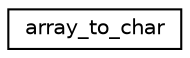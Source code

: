 digraph "Graphical Class Hierarchy"
{
 // INTERACTIVE_SVG=YES
 // LATEX_PDF_SIZE
  edge [fontname="Helvetica",fontsize="10",labelfontname="Helvetica",labelfontsize="10"];
  node [fontname="Helvetica",fontsize="10",shape=record];
  rankdir="LR";
  Node0 [label="array_to_char",height=0.2,width=0.4,color="black", fillcolor="white", style="filled",URL="$interfacempp__mod_1_1array__to__char.html",tooltip="Takes a given integer or real array and returns it as a string."];
}
